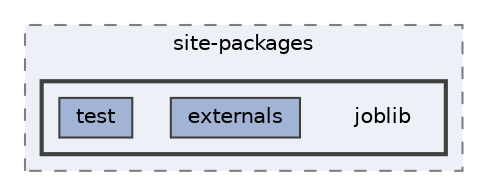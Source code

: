 digraph "/home/jam/Research/IRES-2025/dev/src/llm-scripts/testing/hypothesis-testing/hyp-env/lib/python3.12/site-packages/joblib"
{
 // LATEX_PDF_SIZE
  bgcolor="transparent";
  edge [fontname=Helvetica,fontsize=10,labelfontname=Helvetica,labelfontsize=10];
  node [fontname=Helvetica,fontsize=10,shape=box,height=0.2,width=0.4];
  compound=true
  subgraph clusterdir_ec5d4580713abd487320f8eae4ae4e88 {
    graph [ bgcolor="#edf0f7", pencolor="grey50", label="site-packages", fontname=Helvetica,fontsize=10 style="filled,dashed", URL="dir_ec5d4580713abd487320f8eae4ae4e88.html",tooltip=""]
  subgraph clusterdir_48ac842f17c86a44117628dc3d2d407a {
    graph [ bgcolor="#edf0f7", pencolor="grey25", label="", fontname=Helvetica,fontsize=10 style="filled,bold", URL="dir_48ac842f17c86a44117628dc3d2d407a.html",tooltip=""]
    dir_48ac842f17c86a44117628dc3d2d407a [shape=plaintext, label="joblib"];
  dir_a4c02b581f3bdfa65c851e57684a9345 [label="externals", fillcolor="#a2b4d6", color="grey25", style="filled", URL="dir_a4c02b581f3bdfa65c851e57684a9345.html",tooltip=""];
  dir_79e9def21a701292627ea94266c0d98f [label="test", fillcolor="#a2b4d6", color="grey25", style="filled", URL="dir_79e9def21a701292627ea94266c0d98f.html",tooltip=""];
  }
  }
}
